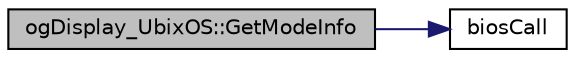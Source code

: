 digraph "ogDisplay_UbixOS::GetModeInfo"
{
 // LATEX_PDF_SIZE
  edge [fontname="Helvetica",fontsize="10",labelfontname="Helvetica",labelfontsize="10"];
  node [fontname="Helvetica",fontsize="10",shape=record];
  rankdir="LR";
  Node1 [label="ogDisplay_UbixOS::GetModeInfo",height=0.2,width=0.4,color="black", fillcolor="grey75", style="filled", fontcolor="black",tooltip=" "];
  Node1 -> Node2 [color="midnightblue",fontsize="10",style="solid",fontname="Helvetica"];
  Node2 [label="biosCall",height=0.2,width=0.4,color="black", fillcolor="white", style="filled",URL="$armv6_2bioscall_8c.html#a56a172d2268fc10811a0bb180d7c3f49",tooltip=" "];
}
